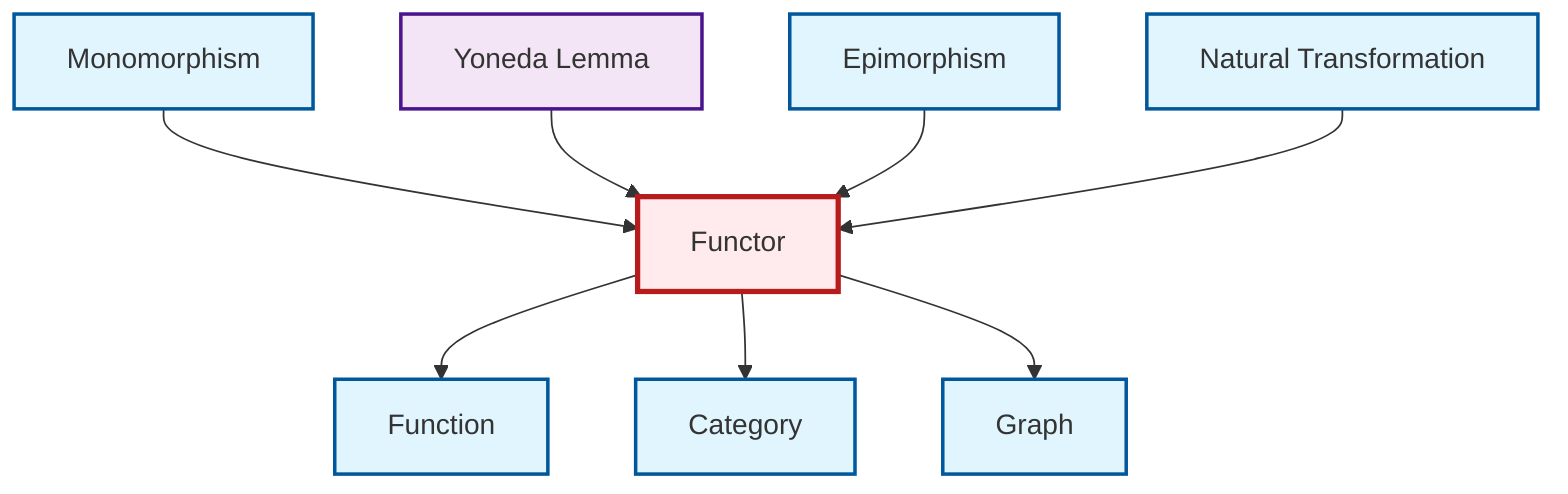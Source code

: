 graph TD
    classDef definition fill:#e1f5fe,stroke:#01579b,stroke-width:2px
    classDef theorem fill:#f3e5f5,stroke:#4a148c,stroke-width:2px
    classDef axiom fill:#fff3e0,stroke:#e65100,stroke-width:2px
    classDef example fill:#e8f5e9,stroke:#1b5e20,stroke-width:2px
    classDef current fill:#ffebee,stroke:#b71c1c,stroke-width:3px
    def-category["Category"]:::definition
    def-natural-transformation["Natural Transformation"]:::definition
    def-function["Function"]:::definition
    def-monomorphism["Monomorphism"]:::definition
    thm-yoneda["Yoneda Lemma"]:::theorem
    def-graph["Graph"]:::definition
    def-functor["Functor"]:::definition
    def-epimorphism["Epimorphism"]:::definition
    def-functor --> def-function
    def-functor --> def-category
    def-monomorphism --> def-functor
    thm-yoneda --> def-functor
    def-functor --> def-graph
    def-epimorphism --> def-functor
    def-natural-transformation --> def-functor
    class def-functor current